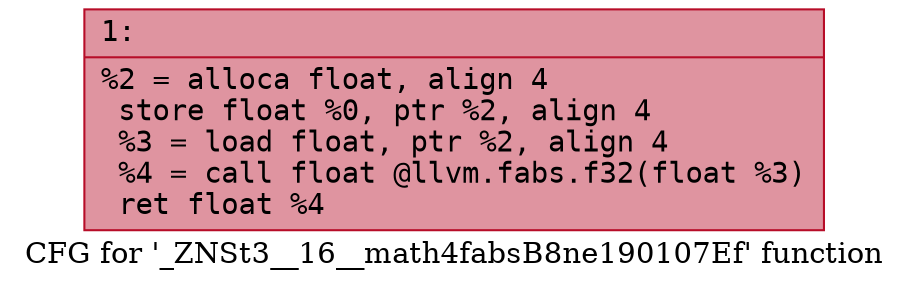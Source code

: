 digraph "CFG for '_ZNSt3__16__math4fabsB8ne190107Ef' function" {
	label="CFG for '_ZNSt3__16__math4fabsB8ne190107Ef' function";

	Node0x60000182b1b0 [shape=record,color="#b70d28ff", style=filled, fillcolor="#b70d2870" fontname="Courier",label="{1:\l|  %2 = alloca float, align 4\l  store float %0, ptr %2, align 4\l  %3 = load float, ptr %2, align 4\l  %4 = call float @llvm.fabs.f32(float %3)\l  ret float %4\l}"];
}
